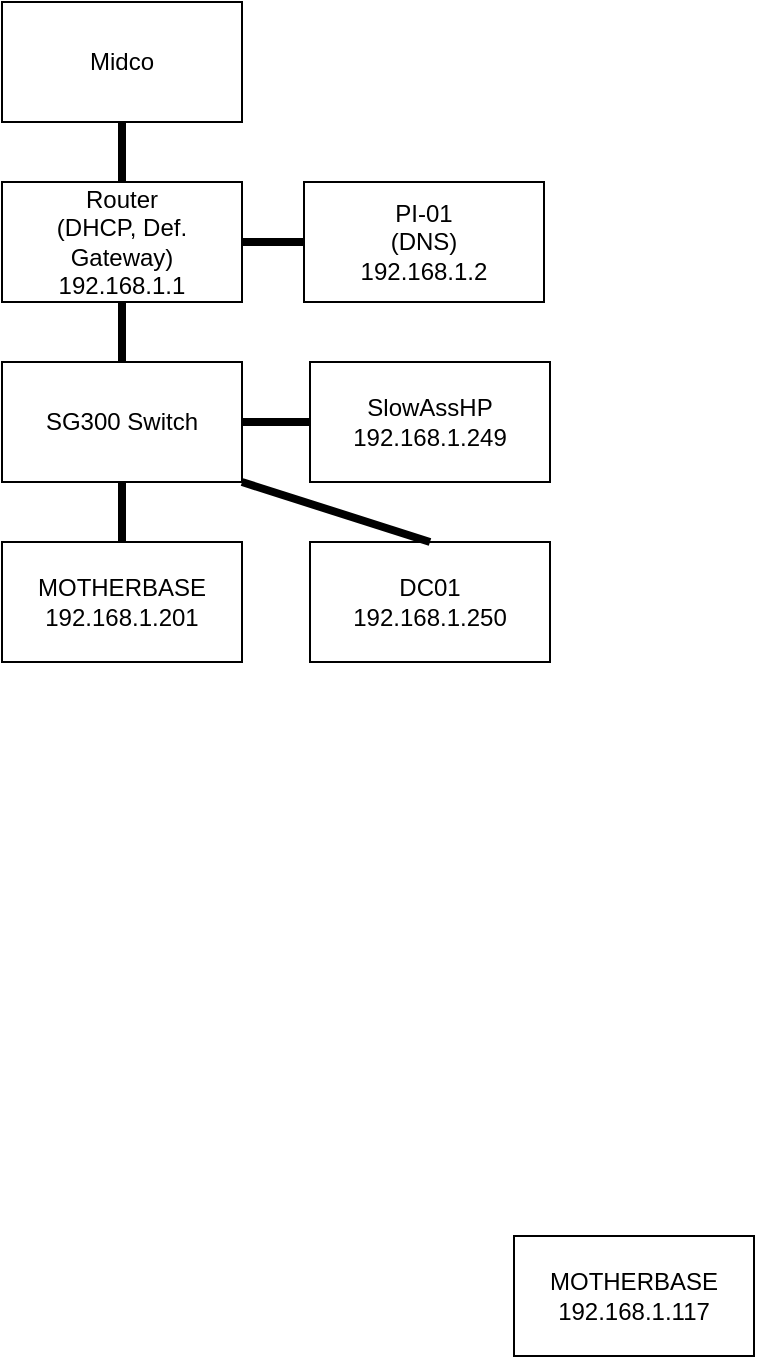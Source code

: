 <mxfile>
    <diagram id="ZlZxUqYzVOOaiIdk32MT" name="Page-1">
        <mxGraphModel dx="1714" dy="886" grid="0" gridSize="10" guides="1" tooltips="1" connect="1" arrows="1" fold="1" page="1" pageScale="1" pageWidth="1100" pageHeight="850" background="#FFFFFF" math="0" shadow="0">
            <root>
                <mxCell id="0"/>
                <mxCell id="1" parent="0"/>
                <mxCell id="BoPHo_X-6VkHfOXLUw6e-5" value="" style="group" parent="1" vertex="1" connectable="0">
                    <mxGeometry x="470" y="120" width="290" height="330" as="geometry"/>
                </mxCell>
                <mxCell id="VaQZiIwi53ZDD21OUIRq-1" value="" style="group" parent="BoPHo_X-6VkHfOXLUw6e-5" vertex="1" connectable="0">
                    <mxGeometry width="290" height="150" as="geometry"/>
                </mxCell>
                <mxCell id="AtH_D0fYJWxPFJwmxlsa-1" value="Midco" style="rounded=0;whiteSpace=wrap;html=1;fontFamily=Helvetica;" parent="VaQZiIwi53ZDD21OUIRq-1" vertex="1">
                    <mxGeometry width="120" height="60" as="geometry"/>
                </mxCell>
                <mxCell id="AtH_D0fYJWxPFJwmxlsa-2" value="Router&lt;br&gt;(DHCP, Def. Gateway)&lt;br&gt;192.168.1.1" style="rounded=0;whiteSpace=wrap;html=1;fontFamily=Helvetica;" parent="VaQZiIwi53ZDD21OUIRq-1" vertex="1">
                    <mxGeometry y="90" width="120" height="60" as="geometry"/>
                </mxCell>
                <mxCell id="AtH_D0fYJWxPFJwmxlsa-3" value="PI-01&lt;br&gt;(DNS)&lt;br&gt;192.168.1.2" style="rounded=0;whiteSpace=wrap;html=1;fontFamily=Helvetica;" parent="VaQZiIwi53ZDD21OUIRq-1" vertex="1">
                    <mxGeometry x="151" y="90" width="120" height="60" as="geometry"/>
                </mxCell>
                <mxCell id="AtH_D0fYJWxPFJwmxlsa-4" value="" style="endArrow=none;html=1;rounded=0;fontFamily=Helvetica;entryX=0.5;entryY=1;entryDx=0;entryDy=0;strokeWidth=4;" parent="VaQZiIwi53ZDD21OUIRq-1" target="AtH_D0fYJWxPFJwmxlsa-1" edge="1">
                    <mxGeometry width="50" height="50" relative="1" as="geometry">
                        <mxPoint x="60" y="90" as="sourcePoint"/>
                        <mxPoint x="110" y="300" as="targetPoint"/>
                    </mxGeometry>
                </mxCell>
                <mxCell id="AtH_D0fYJWxPFJwmxlsa-5" value="" style="endArrow=none;html=1;rounded=0;fontFamily=Helvetica;entryX=1;entryY=0.5;entryDx=0;entryDy=0;strokeWidth=4;exitX=0;exitY=0.5;exitDx=0;exitDy=0;" parent="VaQZiIwi53ZDD21OUIRq-1" source="AtH_D0fYJWxPFJwmxlsa-3" target="AtH_D0fYJWxPFJwmxlsa-2" edge="1">
                    <mxGeometry width="50" height="50" relative="1" as="geometry">
                        <mxPoint x="160" y="160" as="sourcePoint"/>
                        <mxPoint x="70" y="70" as="targetPoint"/>
                    </mxGeometry>
                </mxCell>
                <mxCell id="BoPHo_X-6VkHfOXLUw6e-1" value="" style="endArrow=none;html=1;rounded=0;fontFamily=Helvetica;strokeWidth=4;exitX=0.5;exitY=1;exitDx=0;exitDy=0;entryX=0.5;entryY=0;entryDx=0;entryDy=0;" parent="BoPHo_X-6VkHfOXLUw6e-5" source="AtH_D0fYJWxPFJwmxlsa-2" target="BoPHo_X-6VkHfOXLUw6e-2" edge="1">
                    <mxGeometry width="50" height="50" relative="1" as="geometry">
                        <mxPoint x="180" y="130" as="sourcePoint"/>
                        <mxPoint x="193" y="247" as="targetPoint"/>
                    </mxGeometry>
                </mxCell>
                <mxCell id="BoPHo_X-6VkHfOXLUw6e-2" value="SG300 Switch" style="rounded=0;whiteSpace=wrap;html=1;fontFamily=Helvetica;" parent="BoPHo_X-6VkHfOXLUw6e-5" vertex="1">
                    <mxGeometry y="180" width="120" height="60" as="geometry"/>
                </mxCell>
                <mxCell id="BoPHo_X-6VkHfOXLUw6e-3" value="" style="endArrow=none;html=1;rounded=0;fontFamily=Helvetica;strokeWidth=4;exitX=0.5;exitY=1;exitDx=0;exitDy=0;entryX=0.5;entryY=0;entryDx=0;entryDy=0;" parent="BoPHo_X-6VkHfOXLUw6e-5" source="BoPHo_X-6VkHfOXLUw6e-2" target="BoPHo_X-6VkHfOXLUw6e-4" edge="1">
                    <mxGeometry width="50" height="50" relative="1" as="geometry">
                        <mxPoint x="70" y="160" as="sourcePoint"/>
                        <mxPoint x="143" y="252" as="targetPoint"/>
                    </mxGeometry>
                </mxCell>
                <mxCell id="BoPHo_X-6VkHfOXLUw6e-4" value="MOTHERBASE&lt;br&gt;192.168.1.201" style="rounded=0;whiteSpace=wrap;html=1;fontFamily=Helvetica;" parent="BoPHo_X-6VkHfOXLUw6e-5" vertex="1">
                    <mxGeometry y="270" width="120" height="60" as="geometry"/>
                </mxCell>
                <mxCell id="BoPHo_X-6VkHfOXLUw6e-6" value="SlowAssHP&lt;br&gt;192.168.1.249" style="rounded=0;whiteSpace=wrap;html=1;fontFamily=Helvetica;" parent="BoPHo_X-6VkHfOXLUw6e-5" vertex="1">
                    <mxGeometry x="154" y="180" width="120" height="60" as="geometry"/>
                </mxCell>
                <mxCell id="BoPHo_X-6VkHfOXLUw6e-8" value="DC01&lt;br&gt;192.168.1.250" style="rounded=0;whiteSpace=wrap;html=1;fontFamily=Helvetica;" parent="BoPHo_X-6VkHfOXLUw6e-5" vertex="1">
                    <mxGeometry x="154" y="270" width="120" height="60" as="geometry"/>
                </mxCell>
                <mxCell id="BoPHo_X-6VkHfOXLUw6e-10" value="" style="endArrow=none;html=1;rounded=0;fontFamily=Helvetica;strokeWidth=4;exitX=1;exitY=1;exitDx=0;exitDy=0;entryX=0.5;entryY=0;entryDx=0;entryDy=0;" parent="BoPHo_X-6VkHfOXLUw6e-5" source="BoPHo_X-6VkHfOXLUw6e-2" target="BoPHo_X-6VkHfOXLUw6e-8" edge="1">
                    <mxGeometry width="50" height="50" relative="1" as="geometry">
                        <mxPoint x="70" y="250" as="sourcePoint"/>
                        <mxPoint x="70" y="280" as="targetPoint"/>
                    </mxGeometry>
                </mxCell>
                <mxCell id="BoPHo_X-6VkHfOXLUw6e-11" value="" style="endArrow=none;html=1;rounded=0;fontFamily=Helvetica;strokeWidth=4;exitX=1;exitY=0.5;exitDx=0;exitDy=0;entryX=0;entryY=0.5;entryDx=0;entryDy=0;" parent="BoPHo_X-6VkHfOXLUw6e-5" source="BoPHo_X-6VkHfOXLUw6e-2" target="BoPHo_X-6VkHfOXLUw6e-6" edge="1">
                    <mxGeometry width="50" height="50" relative="1" as="geometry">
                        <mxPoint x="100" y="250" as="sourcePoint"/>
                        <mxPoint x="224" y="280" as="targetPoint"/>
                    </mxGeometry>
                </mxCell>
                <mxCell id="BoPHo_X-6VkHfOXLUw6e-7" value="MOTHERBASE&lt;br&gt;192.168.1.117" style="rounded=0;whiteSpace=wrap;html=1;fontFamily=Helvetica;" parent="1" vertex="1">
                    <mxGeometry x="726" y="737" width="120" height="60" as="geometry"/>
                </mxCell>
            </root>
        </mxGraphModel>
    </diagram>
</mxfile>
